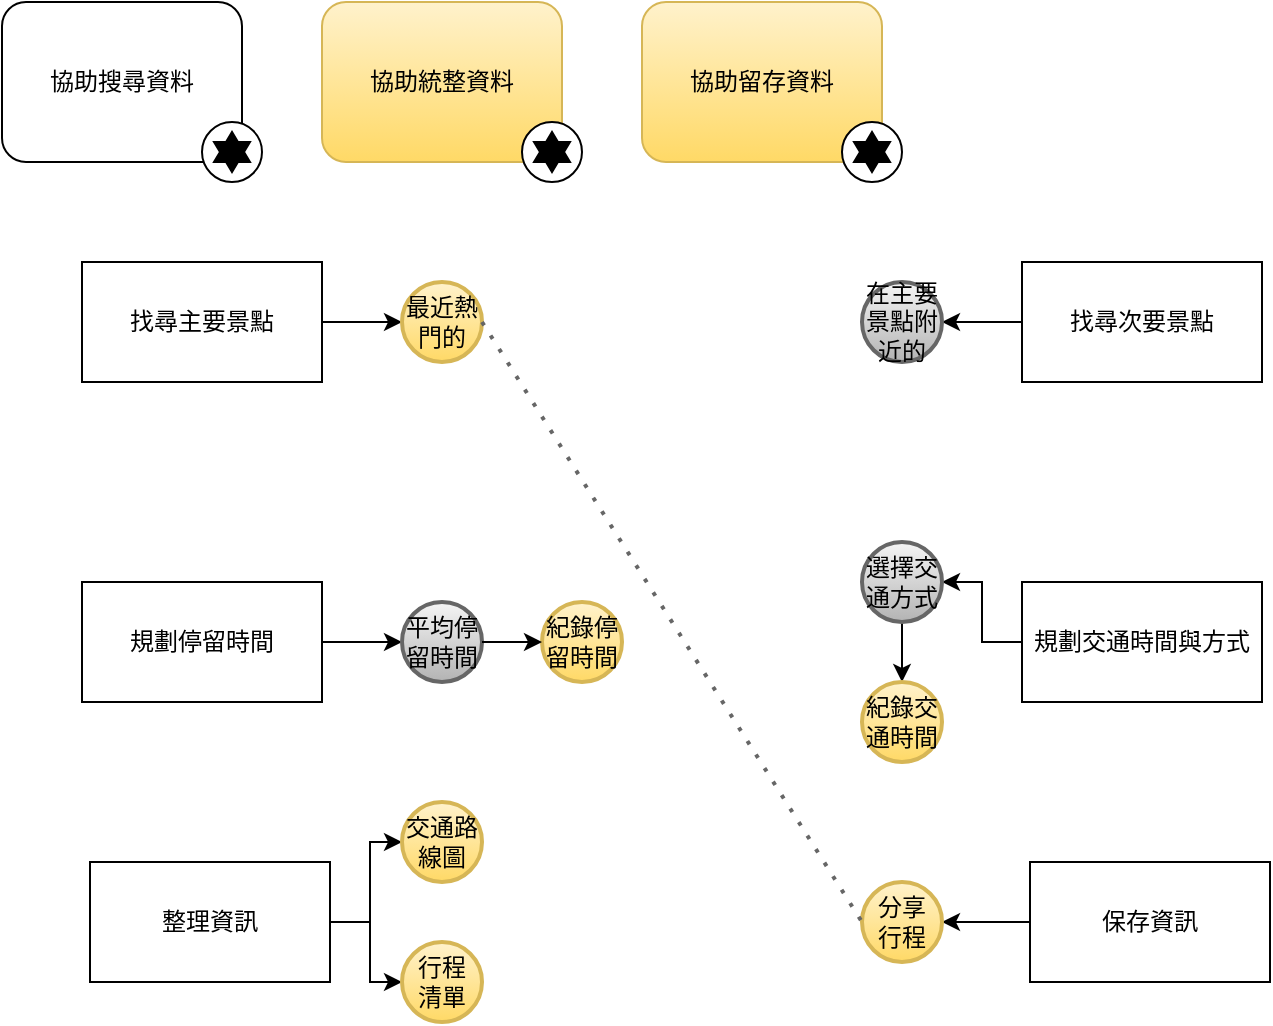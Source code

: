 <mxfile version="14.5.3" type="github">
  <diagram id="CQXvqj19SIkNWi7N2aEj" name="tourist">
    <mxGraphModel dx="1426" dy="803" grid="1" gridSize="10" guides="1" tooltips="1" connect="1" arrows="1" fold="1" page="1" pageScale="1" pageWidth="827" pageHeight="1169" math="0" shadow="0">
      <root>
        <mxCell id="0" />
        <mxCell id="1" parent="0" />
        <mxCell id="wjUkhtjCSzYIzdJLlJuu-33" style="edgeStyle=orthogonalEdgeStyle;rounded=0;orthogonalLoop=1;jettySize=auto;html=1;entryX=0;entryY=0.5;entryDx=0;entryDy=0;entryPerimeter=0;" edge="1" parent="1" source="wjUkhtjCSzYIzdJLlJuu-2" target="wjUkhtjCSzYIzdJLlJuu-32">
          <mxGeometry relative="1" as="geometry">
            <mxPoint x="300" y="170" as="targetPoint" />
          </mxGeometry>
        </mxCell>
        <mxCell id="wjUkhtjCSzYIzdJLlJuu-2" value="找尋主要景點" style="rounded=0;whiteSpace=wrap;html=1;" vertex="1" parent="1">
          <mxGeometry x="150" y="140" width="120" height="60" as="geometry" />
        </mxCell>
        <mxCell id="wjUkhtjCSzYIzdJLlJuu-35" style="edgeStyle=orthogonalEdgeStyle;rounded=0;orthogonalLoop=1;jettySize=auto;html=1;entryX=0;entryY=0.5;entryDx=0;entryDy=0;entryPerimeter=0;" edge="1" parent="1" source="wjUkhtjCSzYIzdJLlJuu-3" target="wjUkhtjCSzYIzdJLlJuu-34">
          <mxGeometry relative="1" as="geometry" />
        </mxCell>
        <mxCell id="wjUkhtjCSzYIzdJLlJuu-3" value="規劃停留時間" style="rounded=0;whiteSpace=wrap;html=1;" vertex="1" parent="1">
          <mxGeometry x="150" y="300" width="120" height="60" as="geometry" />
        </mxCell>
        <mxCell id="wjUkhtjCSzYIzdJLlJuu-38" style="edgeStyle=orthogonalEdgeStyle;rounded=0;orthogonalLoop=1;jettySize=auto;html=1;entryX=1;entryY=0.5;entryDx=0;entryDy=0;entryPerimeter=0;" edge="1" parent="1" source="wjUkhtjCSzYIzdJLlJuu-4" target="wjUkhtjCSzYIzdJLlJuu-36">
          <mxGeometry relative="1" as="geometry" />
        </mxCell>
        <mxCell id="wjUkhtjCSzYIzdJLlJuu-4" value="規劃交通時間與方式" style="rounded=0;whiteSpace=wrap;html=1;" vertex="1" parent="1">
          <mxGeometry x="620" y="300" width="120" height="60" as="geometry" />
        </mxCell>
        <mxCell id="wjUkhtjCSzYIzdJLlJuu-31" style="edgeStyle=orthogonalEdgeStyle;rounded=0;orthogonalLoop=1;jettySize=auto;html=1;entryX=1;entryY=0.5;entryDx=0;entryDy=0;entryPerimeter=0;" edge="1" parent="1" source="wjUkhtjCSzYIzdJLlJuu-5" target="wjUkhtjCSzYIzdJLlJuu-30">
          <mxGeometry relative="1" as="geometry" />
        </mxCell>
        <mxCell id="wjUkhtjCSzYIzdJLlJuu-5" value="找尋次要景點" style="rounded=0;whiteSpace=wrap;html=1;" vertex="1" parent="1">
          <mxGeometry x="620" y="140" width="120" height="60" as="geometry" />
        </mxCell>
        <mxCell id="wjUkhtjCSzYIzdJLlJuu-9" value="" style="group" vertex="1" connectable="0" parent="1">
          <mxGeometry x="110" y="10" width="140" height="100" as="geometry" />
        </mxCell>
        <mxCell id="wjUkhtjCSzYIzdJLlJuu-6" value="協助搜尋資料" style="html=1;whiteSpace=wrap;rounded=1;dropTarget=0;" vertex="1" parent="wjUkhtjCSzYIzdJLlJuu-9">
          <mxGeometry width="120" height="80" as="geometry" />
        </mxCell>
        <mxCell id="wjUkhtjCSzYIzdJLlJuu-8" value="" style="shape=mxgraph.bpmn.shape;html=1;verticalLabelPosition=bottom;labelBackgroundColor=#ffffff;verticalAlign=top;align=center;perimeter=ellipsePerimeter;outlineConnect=0;outline=standard;symbol=star;" vertex="1" parent="wjUkhtjCSzYIzdJLlJuu-9">
          <mxGeometry x="100" y="60" width="30" height="30" as="geometry" />
        </mxCell>
        <mxCell id="wjUkhtjCSzYIzdJLlJuu-10" value="" style="group;fillColor=none;" vertex="1" connectable="0" parent="1">
          <mxGeometry x="270" y="10" width="140" height="100" as="geometry" />
        </mxCell>
        <mxCell id="wjUkhtjCSzYIzdJLlJuu-11" value="協助統整資料" style="html=1;whiteSpace=wrap;rounded=1;dropTarget=0;gradientColor=#ffd966;fillColor=#fff2cc;strokeColor=#d6b656;" vertex="1" parent="wjUkhtjCSzYIzdJLlJuu-10">
          <mxGeometry width="120" height="80" as="geometry" />
        </mxCell>
        <mxCell id="wjUkhtjCSzYIzdJLlJuu-12" value="" style="shape=mxgraph.bpmn.shape;html=1;verticalLabelPosition=bottom;labelBackgroundColor=#ffffff;verticalAlign=top;align=center;perimeter=ellipsePerimeter;outlineConnect=0;outline=standard;symbol=star;" vertex="1" parent="wjUkhtjCSzYIzdJLlJuu-10">
          <mxGeometry x="100" y="60" width="30" height="30" as="geometry" />
        </mxCell>
        <mxCell id="wjUkhtjCSzYIzdJLlJuu-13" value="" style="group;fillColor=none;" vertex="1" connectable="0" parent="1">
          <mxGeometry x="430" y="10" width="140" height="100" as="geometry" />
        </mxCell>
        <mxCell id="wjUkhtjCSzYIzdJLlJuu-14" value="協助留存資料" style="html=1;whiteSpace=wrap;rounded=1;dropTarget=0;gradientColor=#ffd966;fillColor=#fff2cc;strokeColor=#d6b656;" vertex="1" parent="wjUkhtjCSzYIzdJLlJuu-13">
          <mxGeometry width="120" height="80" as="geometry" />
        </mxCell>
        <mxCell id="wjUkhtjCSzYIzdJLlJuu-15" value="" style="shape=mxgraph.bpmn.shape;html=1;verticalLabelPosition=bottom;labelBackgroundColor=#ffffff;verticalAlign=top;align=center;perimeter=ellipsePerimeter;outlineConnect=0;outline=standard;symbol=star;" vertex="1" parent="wjUkhtjCSzYIzdJLlJuu-13">
          <mxGeometry x="100" y="60" width="30" height="30" as="geometry" />
        </mxCell>
        <mxCell id="wjUkhtjCSzYIzdJLlJuu-41" style="edgeStyle=orthogonalEdgeStyle;rounded=0;orthogonalLoop=1;jettySize=auto;html=1;entryX=0;entryY=0.5;entryDx=0;entryDy=0;entryPerimeter=0;" edge="1" parent="1" source="wjUkhtjCSzYIzdJLlJuu-26" target="wjUkhtjCSzYIzdJLlJuu-40">
          <mxGeometry relative="1" as="geometry" />
        </mxCell>
        <mxCell id="wjUkhtjCSzYIzdJLlJuu-43" style="edgeStyle=orthogonalEdgeStyle;rounded=0;orthogonalLoop=1;jettySize=auto;html=1;entryX=0;entryY=0.5;entryDx=0;entryDy=0;entryPerimeter=0;" edge="1" parent="1" source="wjUkhtjCSzYIzdJLlJuu-26" target="wjUkhtjCSzYIzdJLlJuu-42">
          <mxGeometry relative="1" as="geometry" />
        </mxCell>
        <mxCell id="wjUkhtjCSzYIzdJLlJuu-26" value="整理資訊" style="rounded=0;whiteSpace=wrap;html=1;" vertex="1" parent="1">
          <mxGeometry x="154" y="440" width="120" height="60" as="geometry" />
        </mxCell>
        <mxCell id="wjUkhtjCSzYIzdJLlJuu-45" value="" style="edgeStyle=orthogonalEdgeStyle;rounded=0;orthogonalLoop=1;jettySize=auto;html=1;" edge="1" parent="1" source="wjUkhtjCSzYIzdJLlJuu-27" target="wjUkhtjCSzYIzdJLlJuu-44">
          <mxGeometry relative="1" as="geometry" />
        </mxCell>
        <mxCell id="wjUkhtjCSzYIzdJLlJuu-27" value="保存資訊" style="rounded=0;whiteSpace=wrap;html=1;" vertex="1" parent="1">
          <mxGeometry x="624" y="440" width="120" height="60" as="geometry" />
        </mxCell>
        <mxCell id="wjUkhtjCSzYIzdJLlJuu-30" value="在主要景點附近的" style="strokeWidth=2;html=1;shape=mxgraph.flowchart.start_2;whiteSpace=wrap;gradientColor=#b3b3b3;fillColor=#f5f5f5;strokeColor=#666666;" vertex="1" parent="1">
          <mxGeometry x="540" y="150" width="40" height="40" as="geometry" />
        </mxCell>
        <mxCell id="wjUkhtjCSzYIzdJLlJuu-32" value="最近熱門的" style="strokeWidth=2;html=1;shape=mxgraph.flowchart.start_2;whiteSpace=wrap;gradientColor=#ffd966;fillColor=#fff2cc;strokeColor=#d6b656;" vertex="1" parent="1">
          <mxGeometry x="310" y="150" width="40" height="40" as="geometry" />
        </mxCell>
        <mxCell id="wjUkhtjCSzYIzdJLlJuu-34" value="平均停留時間" style="strokeWidth=2;html=1;shape=mxgraph.flowchart.start_2;whiteSpace=wrap;gradientColor=#b3b3b3;fillColor=#f5f5f5;strokeColor=#666666;" vertex="1" parent="1">
          <mxGeometry x="310" y="310" width="40" height="40" as="geometry" />
        </mxCell>
        <mxCell id="wjUkhtjCSzYIzdJLlJuu-39" style="edgeStyle=orthogonalEdgeStyle;rounded=0;orthogonalLoop=1;jettySize=auto;html=1;exitX=0.5;exitY=1;exitDx=0;exitDy=0;exitPerimeter=0;entryX=0.5;entryY=0;entryDx=0;entryDy=0;entryPerimeter=0;" edge="1" parent="1" source="wjUkhtjCSzYIzdJLlJuu-36" target="wjUkhtjCSzYIzdJLlJuu-37">
          <mxGeometry relative="1" as="geometry" />
        </mxCell>
        <mxCell id="wjUkhtjCSzYIzdJLlJuu-36" value="選擇交通方式" style="strokeWidth=2;html=1;shape=mxgraph.flowchart.start_2;whiteSpace=wrap;gradientColor=#b3b3b3;fillColor=#f5f5f5;strokeColor=#666666;" vertex="1" parent="1">
          <mxGeometry x="540" y="280" width="40" height="40" as="geometry" />
        </mxCell>
        <mxCell id="wjUkhtjCSzYIzdJLlJuu-37" value="紀錄交通時間" style="strokeWidth=2;html=1;shape=mxgraph.flowchart.start_2;whiteSpace=wrap;gradientColor=#ffd966;fillColor=#fff2cc;strokeColor=#d6b656;" vertex="1" parent="1">
          <mxGeometry x="540" y="350" width="40" height="40" as="geometry" />
        </mxCell>
        <mxCell id="wjUkhtjCSzYIzdJLlJuu-40" value="交通路線圖" style="strokeWidth=2;html=1;shape=mxgraph.flowchart.start_2;whiteSpace=wrap;gradientColor=#ffd966;fillColor=#fff2cc;strokeColor=#d6b656;" vertex="1" parent="1">
          <mxGeometry x="310" y="410" width="40" height="40" as="geometry" />
        </mxCell>
        <mxCell id="wjUkhtjCSzYIzdJLlJuu-42" value="行程&lt;br&gt;清單" style="strokeWidth=2;html=1;shape=mxgraph.flowchart.start_2;whiteSpace=wrap;gradientColor=#ffd966;fillColor=#fff2cc;strokeColor=#d6b656;" vertex="1" parent="1">
          <mxGeometry x="310" y="480" width="40" height="40" as="geometry" />
        </mxCell>
        <mxCell id="wjUkhtjCSzYIzdJLlJuu-44" value="分享&lt;br&gt;行程" style="strokeWidth=2;html=1;shape=mxgraph.flowchart.start_2;whiteSpace=wrap;gradientColor=#ffd966;fillColor=#fff2cc;strokeColor=#d6b656;" vertex="1" parent="1">
          <mxGeometry x="540" y="450" width="40" height="40" as="geometry" />
        </mxCell>
        <mxCell id="wjUkhtjCSzYIzdJLlJuu-46" value="紀錄停留時間" style="strokeWidth=2;html=1;shape=mxgraph.flowchart.start_2;whiteSpace=wrap;gradientColor=#ffd966;fillColor=#fff2cc;strokeColor=#d6b656;" vertex="1" parent="1">
          <mxGeometry x="380" y="310" width="40" height="40" as="geometry" />
        </mxCell>
        <mxCell id="wjUkhtjCSzYIzdJLlJuu-47" style="edgeStyle=orthogonalEdgeStyle;rounded=0;orthogonalLoop=1;jettySize=auto;html=1;entryX=0;entryY=0.5;entryDx=0;entryDy=0;entryPerimeter=0;exitX=1;exitY=0.5;exitDx=0;exitDy=0;exitPerimeter=0;" edge="1" parent="1" source="wjUkhtjCSzYIzdJLlJuu-34" target="wjUkhtjCSzYIzdJLlJuu-46">
          <mxGeometry relative="1" as="geometry">
            <mxPoint x="280" y="340" as="sourcePoint" />
            <mxPoint x="320" y="340" as="targetPoint" />
          </mxGeometry>
        </mxCell>
        <mxCell id="wjUkhtjCSzYIzdJLlJuu-48" value="" style="endArrow=none;dashed=1;html=1;dashPattern=1 3;strokeWidth=2;entryX=0;entryY=0.5;entryDx=0;entryDy=0;entryPerimeter=0;exitX=1;exitY=0.5;exitDx=0;exitDy=0;exitPerimeter=0;gradientColor=#b3b3b3;fillColor=#f5f5f5;strokeColor=#666666;" edge="1" parent="1" source="wjUkhtjCSzYIzdJLlJuu-32" target="wjUkhtjCSzYIzdJLlJuu-44">
          <mxGeometry width="50" height="50" relative="1" as="geometry">
            <mxPoint x="390" y="640" as="sourcePoint" />
            <mxPoint x="440" y="590" as="targetPoint" />
          </mxGeometry>
        </mxCell>
      </root>
    </mxGraphModel>
  </diagram>
</mxfile>
